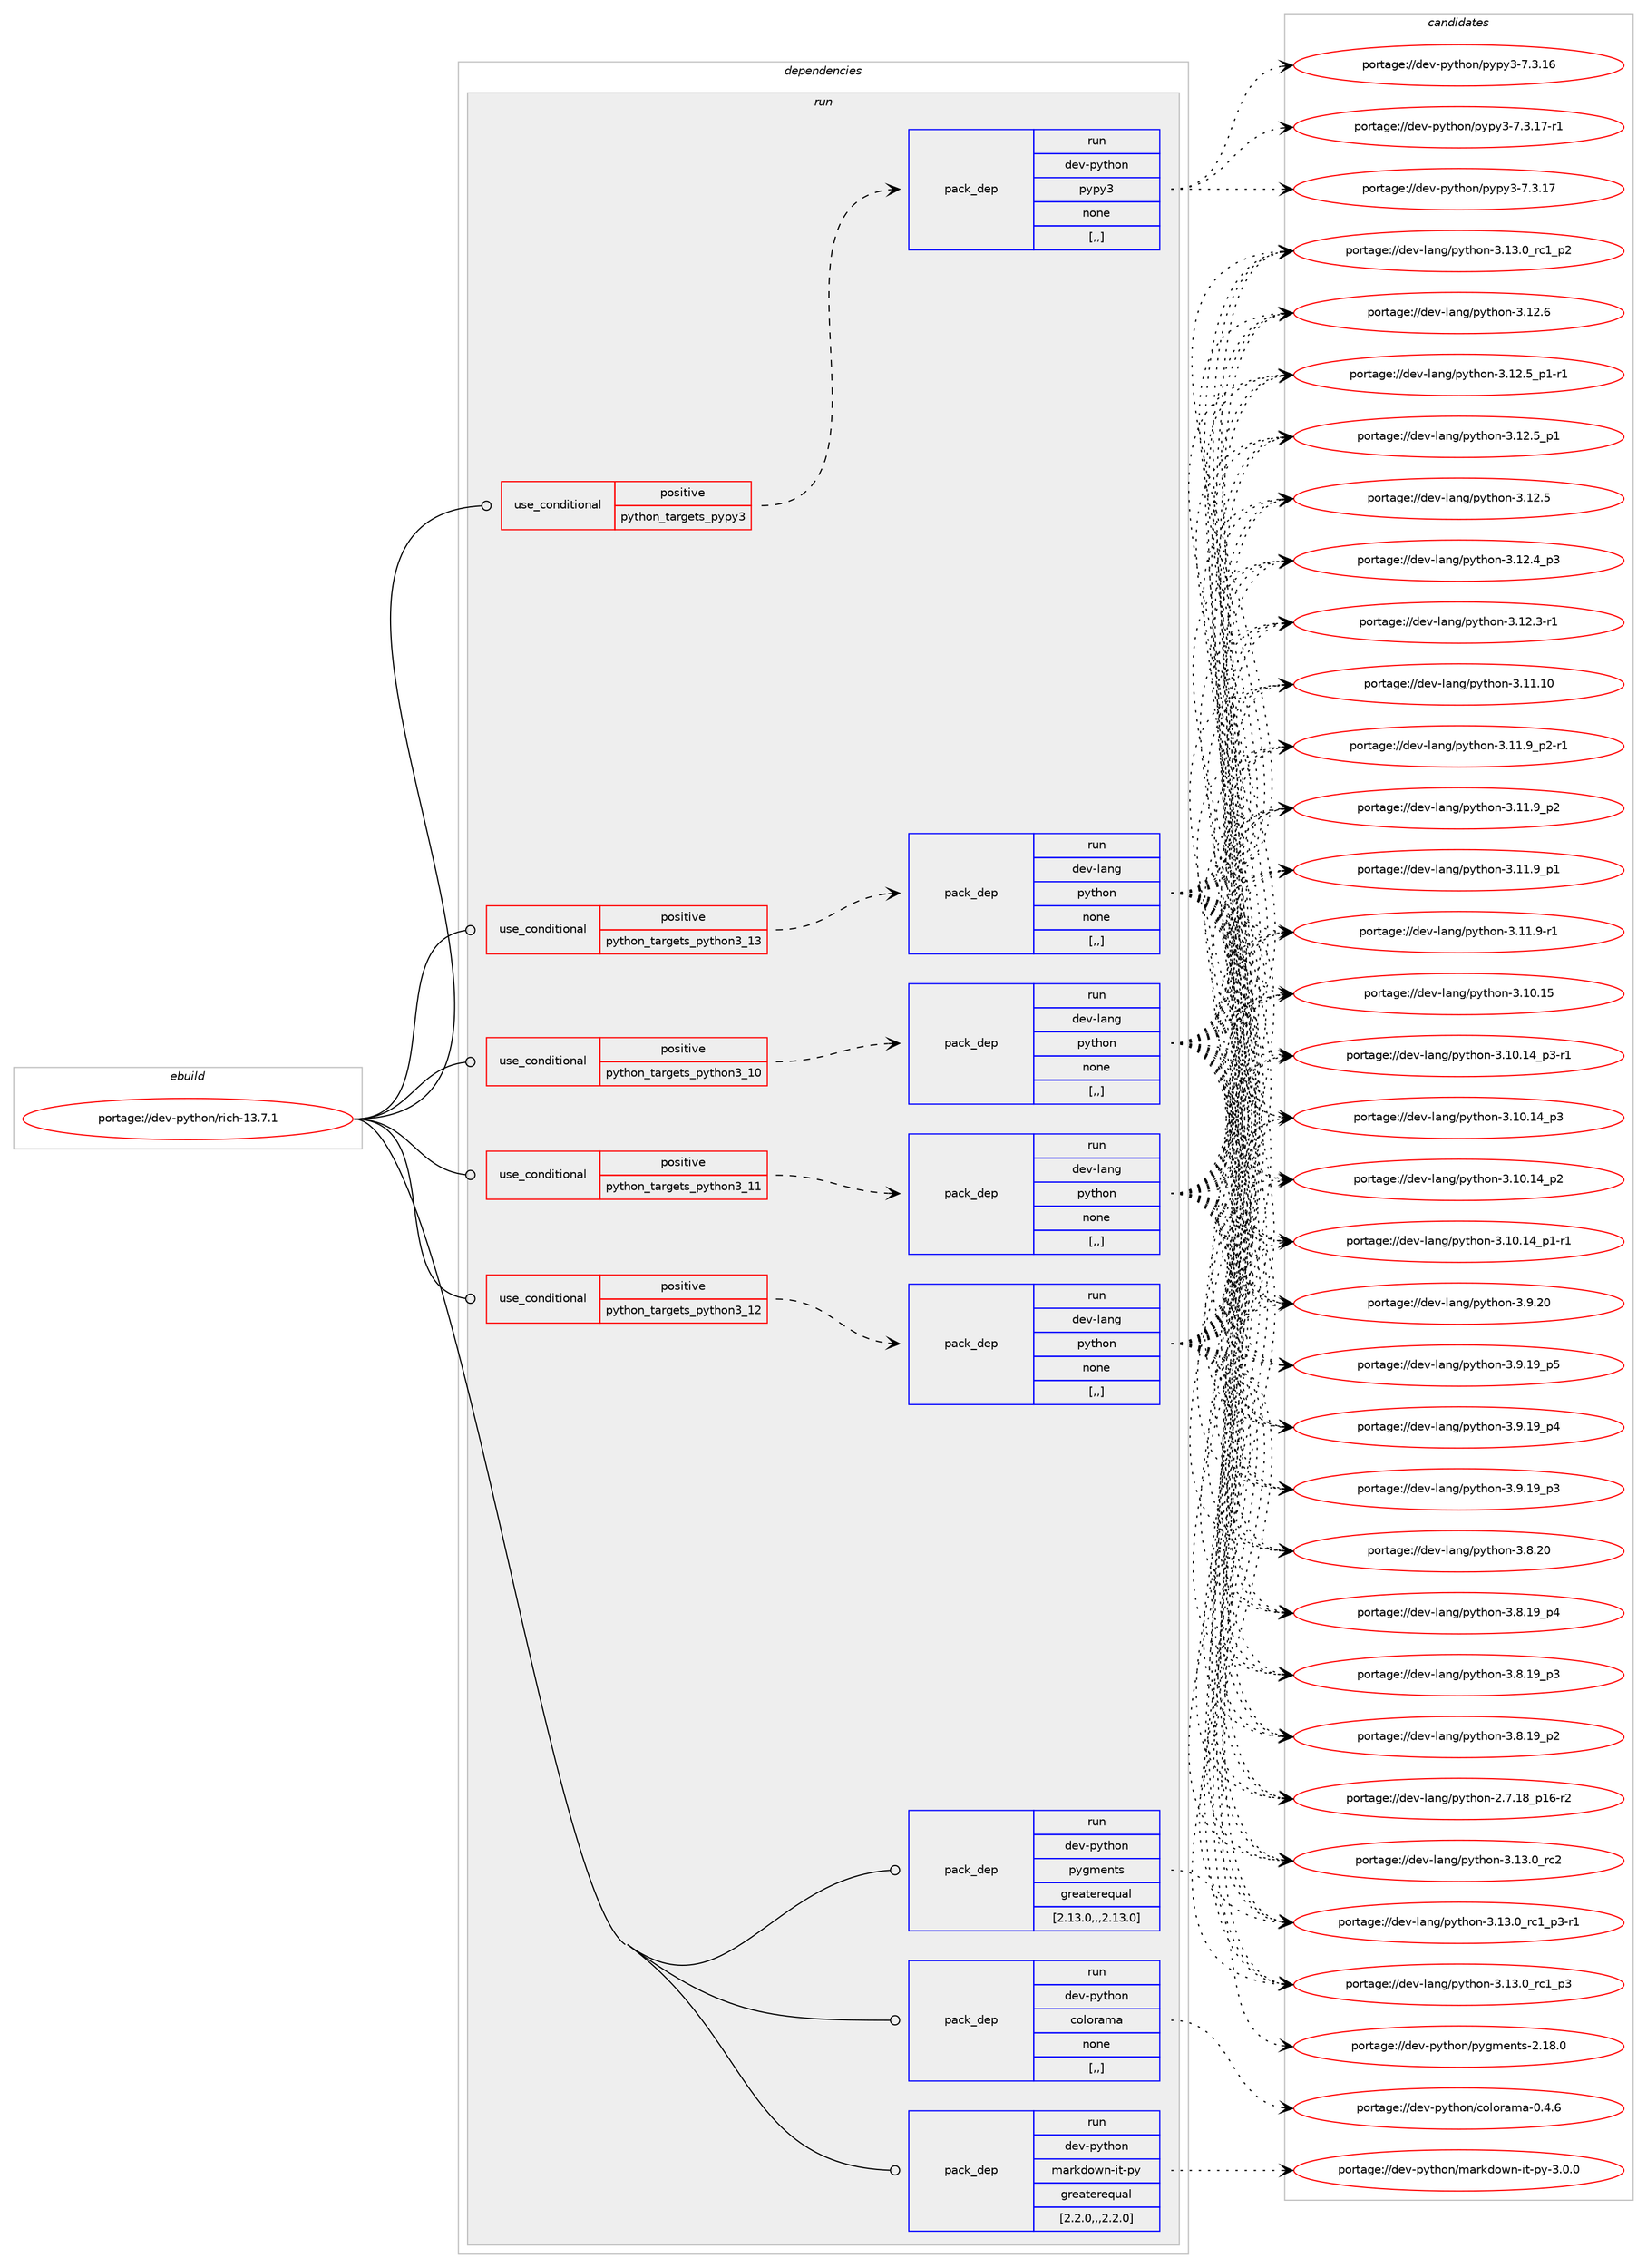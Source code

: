 digraph prolog {

# *************
# Graph options
# *************

newrank=true;
concentrate=true;
compound=true;
graph [rankdir=LR,fontname=Helvetica,fontsize=10,ranksep=1.5];#, ranksep=2.5, nodesep=0.2];
edge  [arrowhead=vee];
node  [fontname=Helvetica,fontsize=10];

# **********
# The ebuild
# **********

subgraph cluster_leftcol {
color=gray;
label=<<i>ebuild</i>>;
id [label="portage://dev-python/rich-13.7.1", color=red, width=4, href="../dev-python/rich-13.7.1.svg"];
}

# ****************
# The dependencies
# ****************

subgraph cluster_midcol {
color=gray;
label=<<i>dependencies</i>>;
subgraph cluster_compile {
fillcolor="#eeeeee";
style=filled;
label=<<i>compile</i>>;
}
subgraph cluster_compileandrun {
fillcolor="#eeeeee";
style=filled;
label=<<i>compile and run</i>>;
}
subgraph cluster_run {
fillcolor="#eeeeee";
style=filled;
label=<<i>run</i>>;
subgraph cond169767 {
dependency657500 [label=<<TABLE BORDER="0" CELLBORDER="1" CELLSPACING="0" CELLPADDING="4"><TR><TD ROWSPAN="3" CELLPADDING="10">use_conditional</TD></TR><TR><TD>positive</TD></TR><TR><TD>python_targets_pypy3</TD></TR></TABLE>>, shape=none, color=red];
subgraph pack482871 {
dependency657501 [label=<<TABLE BORDER="0" CELLBORDER="1" CELLSPACING="0" CELLPADDING="4" WIDTH="220"><TR><TD ROWSPAN="6" CELLPADDING="30">pack_dep</TD></TR><TR><TD WIDTH="110">run</TD></TR><TR><TD>dev-python</TD></TR><TR><TD>pypy3</TD></TR><TR><TD>none</TD></TR><TR><TD>[,,]</TD></TR></TABLE>>, shape=none, color=blue];
}
dependency657500:e -> dependency657501:w [weight=20,style="dashed",arrowhead="vee"];
}
id:e -> dependency657500:w [weight=20,style="solid",arrowhead="odot"];
subgraph cond169768 {
dependency657502 [label=<<TABLE BORDER="0" CELLBORDER="1" CELLSPACING="0" CELLPADDING="4"><TR><TD ROWSPAN="3" CELLPADDING="10">use_conditional</TD></TR><TR><TD>positive</TD></TR><TR><TD>python_targets_python3_10</TD></TR></TABLE>>, shape=none, color=red];
subgraph pack482872 {
dependency657503 [label=<<TABLE BORDER="0" CELLBORDER="1" CELLSPACING="0" CELLPADDING="4" WIDTH="220"><TR><TD ROWSPAN="6" CELLPADDING="30">pack_dep</TD></TR><TR><TD WIDTH="110">run</TD></TR><TR><TD>dev-lang</TD></TR><TR><TD>python</TD></TR><TR><TD>none</TD></TR><TR><TD>[,,]</TD></TR></TABLE>>, shape=none, color=blue];
}
dependency657502:e -> dependency657503:w [weight=20,style="dashed",arrowhead="vee"];
}
id:e -> dependency657502:w [weight=20,style="solid",arrowhead="odot"];
subgraph cond169769 {
dependency657504 [label=<<TABLE BORDER="0" CELLBORDER="1" CELLSPACING="0" CELLPADDING="4"><TR><TD ROWSPAN="3" CELLPADDING="10">use_conditional</TD></TR><TR><TD>positive</TD></TR><TR><TD>python_targets_python3_11</TD></TR></TABLE>>, shape=none, color=red];
subgraph pack482873 {
dependency657505 [label=<<TABLE BORDER="0" CELLBORDER="1" CELLSPACING="0" CELLPADDING="4" WIDTH="220"><TR><TD ROWSPAN="6" CELLPADDING="30">pack_dep</TD></TR><TR><TD WIDTH="110">run</TD></TR><TR><TD>dev-lang</TD></TR><TR><TD>python</TD></TR><TR><TD>none</TD></TR><TR><TD>[,,]</TD></TR></TABLE>>, shape=none, color=blue];
}
dependency657504:e -> dependency657505:w [weight=20,style="dashed",arrowhead="vee"];
}
id:e -> dependency657504:w [weight=20,style="solid",arrowhead="odot"];
subgraph cond169770 {
dependency657506 [label=<<TABLE BORDER="0" CELLBORDER="1" CELLSPACING="0" CELLPADDING="4"><TR><TD ROWSPAN="3" CELLPADDING="10">use_conditional</TD></TR><TR><TD>positive</TD></TR><TR><TD>python_targets_python3_12</TD></TR></TABLE>>, shape=none, color=red];
subgraph pack482874 {
dependency657507 [label=<<TABLE BORDER="0" CELLBORDER="1" CELLSPACING="0" CELLPADDING="4" WIDTH="220"><TR><TD ROWSPAN="6" CELLPADDING="30">pack_dep</TD></TR><TR><TD WIDTH="110">run</TD></TR><TR><TD>dev-lang</TD></TR><TR><TD>python</TD></TR><TR><TD>none</TD></TR><TR><TD>[,,]</TD></TR></TABLE>>, shape=none, color=blue];
}
dependency657506:e -> dependency657507:w [weight=20,style="dashed",arrowhead="vee"];
}
id:e -> dependency657506:w [weight=20,style="solid",arrowhead="odot"];
subgraph cond169771 {
dependency657508 [label=<<TABLE BORDER="0" CELLBORDER="1" CELLSPACING="0" CELLPADDING="4"><TR><TD ROWSPAN="3" CELLPADDING="10">use_conditional</TD></TR><TR><TD>positive</TD></TR><TR><TD>python_targets_python3_13</TD></TR></TABLE>>, shape=none, color=red];
subgraph pack482875 {
dependency657509 [label=<<TABLE BORDER="0" CELLBORDER="1" CELLSPACING="0" CELLPADDING="4" WIDTH="220"><TR><TD ROWSPAN="6" CELLPADDING="30">pack_dep</TD></TR><TR><TD WIDTH="110">run</TD></TR><TR><TD>dev-lang</TD></TR><TR><TD>python</TD></TR><TR><TD>none</TD></TR><TR><TD>[,,]</TD></TR></TABLE>>, shape=none, color=blue];
}
dependency657508:e -> dependency657509:w [weight=20,style="dashed",arrowhead="vee"];
}
id:e -> dependency657508:w [weight=20,style="solid",arrowhead="odot"];
subgraph pack482876 {
dependency657510 [label=<<TABLE BORDER="0" CELLBORDER="1" CELLSPACING="0" CELLPADDING="4" WIDTH="220"><TR><TD ROWSPAN="6" CELLPADDING="30">pack_dep</TD></TR><TR><TD WIDTH="110">run</TD></TR><TR><TD>dev-python</TD></TR><TR><TD>colorama</TD></TR><TR><TD>none</TD></TR><TR><TD>[,,]</TD></TR></TABLE>>, shape=none, color=blue];
}
id:e -> dependency657510:w [weight=20,style="solid",arrowhead="odot"];
subgraph pack482877 {
dependency657511 [label=<<TABLE BORDER="0" CELLBORDER="1" CELLSPACING="0" CELLPADDING="4" WIDTH="220"><TR><TD ROWSPAN="6" CELLPADDING="30">pack_dep</TD></TR><TR><TD WIDTH="110">run</TD></TR><TR><TD>dev-python</TD></TR><TR><TD>markdown-it-py</TD></TR><TR><TD>greaterequal</TD></TR><TR><TD>[2.2.0,,,2.2.0]</TD></TR></TABLE>>, shape=none, color=blue];
}
id:e -> dependency657511:w [weight=20,style="solid",arrowhead="odot"];
subgraph pack482878 {
dependency657512 [label=<<TABLE BORDER="0" CELLBORDER="1" CELLSPACING="0" CELLPADDING="4" WIDTH="220"><TR><TD ROWSPAN="6" CELLPADDING="30">pack_dep</TD></TR><TR><TD WIDTH="110">run</TD></TR><TR><TD>dev-python</TD></TR><TR><TD>pygments</TD></TR><TR><TD>greaterequal</TD></TR><TR><TD>[2.13.0,,,2.13.0]</TD></TR></TABLE>>, shape=none, color=blue];
}
id:e -> dependency657512:w [weight=20,style="solid",arrowhead="odot"];
}
}

# **************
# The candidates
# **************

subgraph cluster_choices {
rank=same;
color=gray;
label=<<i>candidates</i>>;

subgraph choice482871 {
color=black;
nodesep=1;
choice100101118451121211161041111104711212111212151455546514649554511449 [label="portage://dev-python/pypy3-7.3.17-r1", color=red, width=4,href="../dev-python/pypy3-7.3.17-r1.svg"];
choice10010111845112121116104111110471121211121215145554651464955 [label="portage://dev-python/pypy3-7.3.17", color=red, width=4,href="../dev-python/pypy3-7.3.17.svg"];
choice10010111845112121116104111110471121211121215145554651464954 [label="portage://dev-python/pypy3-7.3.16", color=red, width=4,href="../dev-python/pypy3-7.3.16.svg"];
dependency657501:e -> choice100101118451121211161041111104711212111212151455546514649554511449:w [style=dotted,weight="100"];
dependency657501:e -> choice10010111845112121116104111110471121211121215145554651464955:w [style=dotted,weight="100"];
dependency657501:e -> choice10010111845112121116104111110471121211121215145554651464954:w [style=dotted,weight="100"];
}
subgraph choice482872 {
color=black;
nodesep=1;
choice10010111845108971101034711212111610411111045514649514648951149950 [label="portage://dev-lang/python-3.13.0_rc2", color=red, width=4,href="../dev-lang/python-3.13.0_rc2.svg"];
choice1001011184510897110103471121211161041111104551464951464895114994995112514511449 [label="portage://dev-lang/python-3.13.0_rc1_p3-r1", color=red, width=4,href="../dev-lang/python-3.13.0_rc1_p3-r1.svg"];
choice100101118451089711010347112121116104111110455146495146489511499499511251 [label="portage://dev-lang/python-3.13.0_rc1_p3", color=red, width=4,href="../dev-lang/python-3.13.0_rc1_p3.svg"];
choice100101118451089711010347112121116104111110455146495146489511499499511250 [label="portage://dev-lang/python-3.13.0_rc1_p2", color=red, width=4,href="../dev-lang/python-3.13.0_rc1_p2.svg"];
choice10010111845108971101034711212111610411111045514649504654 [label="portage://dev-lang/python-3.12.6", color=red, width=4,href="../dev-lang/python-3.12.6.svg"];
choice1001011184510897110103471121211161041111104551464950465395112494511449 [label="portage://dev-lang/python-3.12.5_p1-r1", color=red, width=4,href="../dev-lang/python-3.12.5_p1-r1.svg"];
choice100101118451089711010347112121116104111110455146495046539511249 [label="portage://dev-lang/python-3.12.5_p1", color=red, width=4,href="../dev-lang/python-3.12.5_p1.svg"];
choice10010111845108971101034711212111610411111045514649504653 [label="portage://dev-lang/python-3.12.5", color=red, width=4,href="../dev-lang/python-3.12.5.svg"];
choice100101118451089711010347112121116104111110455146495046529511251 [label="portage://dev-lang/python-3.12.4_p3", color=red, width=4,href="../dev-lang/python-3.12.4_p3.svg"];
choice100101118451089711010347112121116104111110455146495046514511449 [label="portage://dev-lang/python-3.12.3-r1", color=red, width=4,href="../dev-lang/python-3.12.3-r1.svg"];
choice1001011184510897110103471121211161041111104551464949464948 [label="portage://dev-lang/python-3.11.10", color=red, width=4,href="../dev-lang/python-3.11.10.svg"];
choice1001011184510897110103471121211161041111104551464949465795112504511449 [label="portage://dev-lang/python-3.11.9_p2-r1", color=red, width=4,href="../dev-lang/python-3.11.9_p2-r1.svg"];
choice100101118451089711010347112121116104111110455146494946579511250 [label="portage://dev-lang/python-3.11.9_p2", color=red, width=4,href="../dev-lang/python-3.11.9_p2.svg"];
choice100101118451089711010347112121116104111110455146494946579511249 [label="portage://dev-lang/python-3.11.9_p1", color=red, width=4,href="../dev-lang/python-3.11.9_p1.svg"];
choice100101118451089711010347112121116104111110455146494946574511449 [label="portage://dev-lang/python-3.11.9-r1", color=red, width=4,href="../dev-lang/python-3.11.9-r1.svg"];
choice1001011184510897110103471121211161041111104551464948464953 [label="portage://dev-lang/python-3.10.15", color=red, width=4,href="../dev-lang/python-3.10.15.svg"];
choice100101118451089711010347112121116104111110455146494846495295112514511449 [label="portage://dev-lang/python-3.10.14_p3-r1", color=red, width=4,href="../dev-lang/python-3.10.14_p3-r1.svg"];
choice10010111845108971101034711212111610411111045514649484649529511251 [label="portage://dev-lang/python-3.10.14_p3", color=red, width=4,href="../dev-lang/python-3.10.14_p3.svg"];
choice10010111845108971101034711212111610411111045514649484649529511250 [label="portage://dev-lang/python-3.10.14_p2", color=red, width=4,href="../dev-lang/python-3.10.14_p2.svg"];
choice100101118451089711010347112121116104111110455146494846495295112494511449 [label="portage://dev-lang/python-3.10.14_p1-r1", color=red, width=4,href="../dev-lang/python-3.10.14_p1-r1.svg"];
choice10010111845108971101034711212111610411111045514657465048 [label="portage://dev-lang/python-3.9.20", color=red, width=4,href="../dev-lang/python-3.9.20.svg"];
choice100101118451089711010347112121116104111110455146574649579511253 [label="portage://dev-lang/python-3.9.19_p5", color=red, width=4,href="../dev-lang/python-3.9.19_p5.svg"];
choice100101118451089711010347112121116104111110455146574649579511252 [label="portage://dev-lang/python-3.9.19_p4", color=red, width=4,href="../dev-lang/python-3.9.19_p4.svg"];
choice100101118451089711010347112121116104111110455146574649579511251 [label="portage://dev-lang/python-3.9.19_p3", color=red, width=4,href="../dev-lang/python-3.9.19_p3.svg"];
choice10010111845108971101034711212111610411111045514656465048 [label="portage://dev-lang/python-3.8.20", color=red, width=4,href="../dev-lang/python-3.8.20.svg"];
choice100101118451089711010347112121116104111110455146564649579511252 [label="portage://dev-lang/python-3.8.19_p4", color=red, width=4,href="../dev-lang/python-3.8.19_p4.svg"];
choice100101118451089711010347112121116104111110455146564649579511251 [label="portage://dev-lang/python-3.8.19_p3", color=red, width=4,href="../dev-lang/python-3.8.19_p3.svg"];
choice100101118451089711010347112121116104111110455146564649579511250 [label="portage://dev-lang/python-3.8.19_p2", color=red, width=4,href="../dev-lang/python-3.8.19_p2.svg"];
choice100101118451089711010347112121116104111110455046554649569511249544511450 [label="portage://dev-lang/python-2.7.18_p16-r2", color=red, width=4,href="../dev-lang/python-2.7.18_p16-r2.svg"];
dependency657503:e -> choice10010111845108971101034711212111610411111045514649514648951149950:w [style=dotted,weight="100"];
dependency657503:e -> choice1001011184510897110103471121211161041111104551464951464895114994995112514511449:w [style=dotted,weight="100"];
dependency657503:e -> choice100101118451089711010347112121116104111110455146495146489511499499511251:w [style=dotted,weight="100"];
dependency657503:e -> choice100101118451089711010347112121116104111110455146495146489511499499511250:w [style=dotted,weight="100"];
dependency657503:e -> choice10010111845108971101034711212111610411111045514649504654:w [style=dotted,weight="100"];
dependency657503:e -> choice1001011184510897110103471121211161041111104551464950465395112494511449:w [style=dotted,weight="100"];
dependency657503:e -> choice100101118451089711010347112121116104111110455146495046539511249:w [style=dotted,weight="100"];
dependency657503:e -> choice10010111845108971101034711212111610411111045514649504653:w [style=dotted,weight="100"];
dependency657503:e -> choice100101118451089711010347112121116104111110455146495046529511251:w [style=dotted,weight="100"];
dependency657503:e -> choice100101118451089711010347112121116104111110455146495046514511449:w [style=dotted,weight="100"];
dependency657503:e -> choice1001011184510897110103471121211161041111104551464949464948:w [style=dotted,weight="100"];
dependency657503:e -> choice1001011184510897110103471121211161041111104551464949465795112504511449:w [style=dotted,weight="100"];
dependency657503:e -> choice100101118451089711010347112121116104111110455146494946579511250:w [style=dotted,weight="100"];
dependency657503:e -> choice100101118451089711010347112121116104111110455146494946579511249:w [style=dotted,weight="100"];
dependency657503:e -> choice100101118451089711010347112121116104111110455146494946574511449:w [style=dotted,weight="100"];
dependency657503:e -> choice1001011184510897110103471121211161041111104551464948464953:w [style=dotted,weight="100"];
dependency657503:e -> choice100101118451089711010347112121116104111110455146494846495295112514511449:w [style=dotted,weight="100"];
dependency657503:e -> choice10010111845108971101034711212111610411111045514649484649529511251:w [style=dotted,weight="100"];
dependency657503:e -> choice10010111845108971101034711212111610411111045514649484649529511250:w [style=dotted,weight="100"];
dependency657503:e -> choice100101118451089711010347112121116104111110455146494846495295112494511449:w [style=dotted,weight="100"];
dependency657503:e -> choice10010111845108971101034711212111610411111045514657465048:w [style=dotted,weight="100"];
dependency657503:e -> choice100101118451089711010347112121116104111110455146574649579511253:w [style=dotted,weight="100"];
dependency657503:e -> choice100101118451089711010347112121116104111110455146574649579511252:w [style=dotted,weight="100"];
dependency657503:e -> choice100101118451089711010347112121116104111110455146574649579511251:w [style=dotted,weight="100"];
dependency657503:e -> choice10010111845108971101034711212111610411111045514656465048:w [style=dotted,weight="100"];
dependency657503:e -> choice100101118451089711010347112121116104111110455146564649579511252:w [style=dotted,weight="100"];
dependency657503:e -> choice100101118451089711010347112121116104111110455146564649579511251:w [style=dotted,weight="100"];
dependency657503:e -> choice100101118451089711010347112121116104111110455146564649579511250:w [style=dotted,weight="100"];
dependency657503:e -> choice100101118451089711010347112121116104111110455046554649569511249544511450:w [style=dotted,weight="100"];
}
subgraph choice482873 {
color=black;
nodesep=1;
choice10010111845108971101034711212111610411111045514649514648951149950 [label="portage://dev-lang/python-3.13.0_rc2", color=red, width=4,href="../dev-lang/python-3.13.0_rc2.svg"];
choice1001011184510897110103471121211161041111104551464951464895114994995112514511449 [label="portage://dev-lang/python-3.13.0_rc1_p3-r1", color=red, width=4,href="../dev-lang/python-3.13.0_rc1_p3-r1.svg"];
choice100101118451089711010347112121116104111110455146495146489511499499511251 [label="portage://dev-lang/python-3.13.0_rc1_p3", color=red, width=4,href="../dev-lang/python-3.13.0_rc1_p3.svg"];
choice100101118451089711010347112121116104111110455146495146489511499499511250 [label="portage://dev-lang/python-3.13.0_rc1_p2", color=red, width=4,href="../dev-lang/python-3.13.0_rc1_p2.svg"];
choice10010111845108971101034711212111610411111045514649504654 [label="portage://dev-lang/python-3.12.6", color=red, width=4,href="../dev-lang/python-3.12.6.svg"];
choice1001011184510897110103471121211161041111104551464950465395112494511449 [label="portage://dev-lang/python-3.12.5_p1-r1", color=red, width=4,href="../dev-lang/python-3.12.5_p1-r1.svg"];
choice100101118451089711010347112121116104111110455146495046539511249 [label="portage://dev-lang/python-3.12.5_p1", color=red, width=4,href="../dev-lang/python-3.12.5_p1.svg"];
choice10010111845108971101034711212111610411111045514649504653 [label="portage://dev-lang/python-3.12.5", color=red, width=4,href="../dev-lang/python-3.12.5.svg"];
choice100101118451089711010347112121116104111110455146495046529511251 [label="portage://dev-lang/python-3.12.4_p3", color=red, width=4,href="../dev-lang/python-3.12.4_p3.svg"];
choice100101118451089711010347112121116104111110455146495046514511449 [label="portage://dev-lang/python-3.12.3-r1", color=red, width=4,href="../dev-lang/python-3.12.3-r1.svg"];
choice1001011184510897110103471121211161041111104551464949464948 [label="portage://dev-lang/python-3.11.10", color=red, width=4,href="../dev-lang/python-3.11.10.svg"];
choice1001011184510897110103471121211161041111104551464949465795112504511449 [label="portage://dev-lang/python-3.11.9_p2-r1", color=red, width=4,href="../dev-lang/python-3.11.9_p2-r1.svg"];
choice100101118451089711010347112121116104111110455146494946579511250 [label="portage://dev-lang/python-3.11.9_p2", color=red, width=4,href="../dev-lang/python-3.11.9_p2.svg"];
choice100101118451089711010347112121116104111110455146494946579511249 [label="portage://dev-lang/python-3.11.9_p1", color=red, width=4,href="../dev-lang/python-3.11.9_p1.svg"];
choice100101118451089711010347112121116104111110455146494946574511449 [label="portage://dev-lang/python-3.11.9-r1", color=red, width=4,href="../dev-lang/python-3.11.9-r1.svg"];
choice1001011184510897110103471121211161041111104551464948464953 [label="portage://dev-lang/python-3.10.15", color=red, width=4,href="../dev-lang/python-3.10.15.svg"];
choice100101118451089711010347112121116104111110455146494846495295112514511449 [label="portage://dev-lang/python-3.10.14_p3-r1", color=red, width=4,href="../dev-lang/python-3.10.14_p3-r1.svg"];
choice10010111845108971101034711212111610411111045514649484649529511251 [label="portage://dev-lang/python-3.10.14_p3", color=red, width=4,href="../dev-lang/python-3.10.14_p3.svg"];
choice10010111845108971101034711212111610411111045514649484649529511250 [label="portage://dev-lang/python-3.10.14_p2", color=red, width=4,href="../dev-lang/python-3.10.14_p2.svg"];
choice100101118451089711010347112121116104111110455146494846495295112494511449 [label="portage://dev-lang/python-3.10.14_p1-r1", color=red, width=4,href="../dev-lang/python-3.10.14_p1-r1.svg"];
choice10010111845108971101034711212111610411111045514657465048 [label="portage://dev-lang/python-3.9.20", color=red, width=4,href="../dev-lang/python-3.9.20.svg"];
choice100101118451089711010347112121116104111110455146574649579511253 [label="portage://dev-lang/python-3.9.19_p5", color=red, width=4,href="../dev-lang/python-3.9.19_p5.svg"];
choice100101118451089711010347112121116104111110455146574649579511252 [label="portage://dev-lang/python-3.9.19_p4", color=red, width=4,href="../dev-lang/python-3.9.19_p4.svg"];
choice100101118451089711010347112121116104111110455146574649579511251 [label="portage://dev-lang/python-3.9.19_p3", color=red, width=4,href="../dev-lang/python-3.9.19_p3.svg"];
choice10010111845108971101034711212111610411111045514656465048 [label="portage://dev-lang/python-3.8.20", color=red, width=4,href="../dev-lang/python-3.8.20.svg"];
choice100101118451089711010347112121116104111110455146564649579511252 [label="portage://dev-lang/python-3.8.19_p4", color=red, width=4,href="../dev-lang/python-3.8.19_p4.svg"];
choice100101118451089711010347112121116104111110455146564649579511251 [label="portage://dev-lang/python-3.8.19_p3", color=red, width=4,href="../dev-lang/python-3.8.19_p3.svg"];
choice100101118451089711010347112121116104111110455146564649579511250 [label="portage://dev-lang/python-3.8.19_p2", color=red, width=4,href="../dev-lang/python-3.8.19_p2.svg"];
choice100101118451089711010347112121116104111110455046554649569511249544511450 [label="portage://dev-lang/python-2.7.18_p16-r2", color=red, width=4,href="../dev-lang/python-2.7.18_p16-r2.svg"];
dependency657505:e -> choice10010111845108971101034711212111610411111045514649514648951149950:w [style=dotted,weight="100"];
dependency657505:e -> choice1001011184510897110103471121211161041111104551464951464895114994995112514511449:w [style=dotted,weight="100"];
dependency657505:e -> choice100101118451089711010347112121116104111110455146495146489511499499511251:w [style=dotted,weight="100"];
dependency657505:e -> choice100101118451089711010347112121116104111110455146495146489511499499511250:w [style=dotted,weight="100"];
dependency657505:e -> choice10010111845108971101034711212111610411111045514649504654:w [style=dotted,weight="100"];
dependency657505:e -> choice1001011184510897110103471121211161041111104551464950465395112494511449:w [style=dotted,weight="100"];
dependency657505:e -> choice100101118451089711010347112121116104111110455146495046539511249:w [style=dotted,weight="100"];
dependency657505:e -> choice10010111845108971101034711212111610411111045514649504653:w [style=dotted,weight="100"];
dependency657505:e -> choice100101118451089711010347112121116104111110455146495046529511251:w [style=dotted,weight="100"];
dependency657505:e -> choice100101118451089711010347112121116104111110455146495046514511449:w [style=dotted,weight="100"];
dependency657505:e -> choice1001011184510897110103471121211161041111104551464949464948:w [style=dotted,weight="100"];
dependency657505:e -> choice1001011184510897110103471121211161041111104551464949465795112504511449:w [style=dotted,weight="100"];
dependency657505:e -> choice100101118451089711010347112121116104111110455146494946579511250:w [style=dotted,weight="100"];
dependency657505:e -> choice100101118451089711010347112121116104111110455146494946579511249:w [style=dotted,weight="100"];
dependency657505:e -> choice100101118451089711010347112121116104111110455146494946574511449:w [style=dotted,weight="100"];
dependency657505:e -> choice1001011184510897110103471121211161041111104551464948464953:w [style=dotted,weight="100"];
dependency657505:e -> choice100101118451089711010347112121116104111110455146494846495295112514511449:w [style=dotted,weight="100"];
dependency657505:e -> choice10010111845108971101034711212111610411111045514649484649529511251:w [style=dotted,weight="100"];
dependency657505:e -> choice10010111845108971101034711212111610411111045514649484649529511250:w [style=dotted,weight="100"];
dependency657505:e -> choice100101118451089711010347112121116104111110455146494846495295112494511449:w [style=dotted,weight="100"];
dependency657505:e -> choice10010111845108971101034711212111610411111045514657465048:w [style=dotted,weight="100"];
dependency657505:e -> choice100101118451089711010347112121116104111110455146574649579511253:w [style=dotted,weight="100"];
dependency657505:e -> choice100101118451089711010347112121116104111110455146574649579511252:w [style=dotted,weight="100"];
dependency657505:e -> choice100101118451089711010347112121116104111110455146574649579511251:w [style=dotted,weight="100"];
dependency657505:e -> choice10010111845108971101034711212111610411111045514656465048:w [style=dotted,weight="100"];
dependency657505:e -> choice100101118451089711010347112121116104111110455146564649579511252:w [style=dotted,weight="100"];
dependency657505:e -> choice100101118451089711010347112121116104111110455146564649579511251:w [style=dotted,weight="100"];
dependency657505:e -> choice100101118451089711010347112121116104111110455146564649579511250:w [style=dotted,weight="100"];
dependency657505:e -> choice100101118451089711010347112121116104111110455046554649569511249544511450:w [style=dotted,weight="100"];
}
subgraph choice482874 {
color=black;
nodesep=1;
choice10010111845108971101034711212111610411111045514649514648951149950 [label="portage://dev-lang/python-3.13.0_rc2", color=red, width=4,href="../dev-lang/python-3.13.0_rc2.svg"];
choice1001011184510897110103471121211161041111104551464951464895114994995112514511449 [label="portage://dev-lang/python-3.13.0_rc1_p3-r1", color=red, width=4,href="../dev-lang/python-3.13.0_rc1_p3-r1.svg"];
choice100101118451089711010347112121116104111110455146495146489511499499511251 [label="portage://dev-lang/python-3.13.0_rc1_p3", color=red, width=4,href="../dev-lang/python-3.13.0_rc1_p3.svg"];
choice100101118451089711010347112121116104111110455146495146489511499499511250 [label="portage://dev-lang/python-3.13.0_rc1_p2", color=red, width=4,href="../dev-lang/python-3.13.0_rc1_p2.svg"];
choice10010111845108971101034711212111610411111045514649504654 [label="portage://dev-lang/python-3.12.6", color=red, width=4,href="../dev-lang/python-3.12.6.svg"];
choice1001011184510897110103471121211161041111104551464950465395112494511449 [label="portage://dev-lang/python-3.12.5_p1-r1", color=red, width=4,href="../dev-lang/python-3.12.5_p1-r1.svg"];
choice100101118451089711010347112121116104111110455146495046539511249 [label="portage://dev-lang/python-3.12.5_p1", color=red, width=4,href="../dev-lang/python-3.12.5_p1.svg"];
choice10010111845108971101034711212111610411111045514649504653 [label="portage://dev-lang/python-3.12.5", color=red, width=4,href="../dev-lang/python-3.12.5.svg"];
choice100101118451089711010347112121116104111110455146495046529511251 [label="portage://dev-lang/python-3.12.4_p3", color=red, width=4,href="../dev-lang/python-3.12.4_p3.svg"];
choice100101118451089711010347112121116104111110455146495046514511449 [label="portage://dev-lang/python-3.12.3-r1", color=red, width=4,href="../dev-lang/python-3.12.3-r1.svg"];
choice1001011184510897110103471121211161041111104551464949464948 [label="portage://dev-lang/python-3.11.10", color=red, width=4,href="../dev-lang/python-3.11.10.svg"];
choice1001011184510897110103471121211161041111104551464949465795112504511449 [label="portage://dev-lang/python-3.11.9_p2-r1", color=red, width=4,href="../dev-lang/python-3.11.9_p2-r1.svg"];
choice100101118451089711010347112121116104111110455146494946579511250 [label="portage://dev-lang/python-3.11.9_p2", color=red, width=4,href="../dev-lang/python-3.11.9_p2.svg"];
choice100101118451089711010347112121116104111110455146494946579511249 [label="portage://dev-lang/python-3.11.9_p1", color=red, width=4,href="../dev-lang/python-3.11.9_p1.svg"];
choice100101118451089711010347112121116104111110455146494946574511449 [label="portage://dev-lang/python-3.11.9-r1", color=red, width=4,href="../dev-lang/python-3.11.9-r1.svg"];
choice1001011184510897110103471121211161041111104551464948464953 [label="portage://dev-lang/python-3.10.15", color=red, width=4,href="../dev-lang/python-3.10.15.svg"];
choice100101118451089711010347112121116104111110455146494846495295112514511449 [label="portage://dev-lang/python-3.10.14_p3-r1", color=red, width=4,href="../dev-lang/python-3.10.14_p3-r1.svg"];
choice10010111845108971101034711212111610411111045514649484649529511251 [label="portage://dev-lang/python-3.10.14_p3", color=red, width=4,href="../dev-lang/python-3.10.14_p3.svg"];
choice10010111845108971101034711212111610411111045514649484649529511250 [label="portage://dev-lang/python-3.10.14_p2", color=red, width=4,href="../dev-lang/python-3.10.14_p2.svg"];
choice100101118451089711010347112121116104111110455146494846495295112494511449 [label="portage://dev-lang/python-3.10.14_p1-r1", color=red, width=4,href="../dev-lang/python-3.10.14_p1-r1.svg"];
choice10010111845108971101034711212111610411111045514657465048 [label="portage://dev-lang/python-3.9.20", color=red, width=4,href="../dev-lang/python-3.9.20.svg"];
choice100101118451089711010347112121116104111110455146574649579511253 [label="portage://dev-lang/python-3.9.19_p5", color=red, width=4,href="../dev-lang/python-3.9.19_p5.svg"];
choice100101118451089711010347112121116104111110455146574649579511252 [label="portage://dev-lang/python-3.9.19_p4", color=red, width=4,href="../dev-lang/python-3.9.19_p4.svg"];
choice100101118451089711010347112121116104111110455146574649579511251 [label="portage://dev-lang/python-3.9.19_p3", color=red, width=4,href="../dev-lang/python-3.9.19_p3.svg"];
choice10010111845108971101034711212111610411111045514656465048 [label="portage://dev-lang/python-3.8.20", color=red, width=4,href="../dev-lang/python-3.8.20.svg"];
choice100101118451089711010347112121116104111110455146564649579511252 [label="portage://dev-lang/python-3.8.19_p4", color=red, width=4,href="../dev-lang/python-3.8.19_p4.svg"];
choice100101118451089711010347112121116104111110455146564649579511251 [label="portage://dev-lang/python-3.8.19_p3", color=red, width=4,href="../dev-lang/python-3.8.19_p3.svg"];
choice100101118451089711010347112121116104111110455146564649579511250 [label="portage://dev-lang/python-3.8.19_p2", color=red, width=4,href="../dev-lang/python-3.8.19_p2.svg"];
choice100101118451089711010347112121116104111110455046554649569511249544511450 [label="portage://dev-lang/python-2.7.18_p16-r2", color=red, width=4,href="../dev-lang/python-2.7.18_p16-r2.svg"];
dependency657507:e -> choice10010111845108971101034711212111610411111045514649514648951149950:w [style=dotted,weight="100"];
dependency657507:e -> choice1001011184510897110103471121211161041111104551464951464895114994995112514511449:w [style=dotted,weight="100"];
dependency657507:e -> choice100101118451089711010347112121116104111110455146495146489511499499511251:w [style=dotted,weight="100"];
dependency657507:e -> choice100101118451089711010347112121116104111110455146495146489511499499511250:w [style=dotted,weight="100"];
dependency657507:e -> choice10010111845108971101034711212111610411111045514649504654:w [style=dotted,weight="100"];
dependency657507:e -> choice1001011184510897110103471121211161041111104551464950465395112494511449:w [style=dotted,weight="100"];
dependency657507:e -> choice100101118451089711010347112121116104111110455146495046539511249:w [style=dotted,weight="100"];
dependency657507:e -> choice10010111845108971101034711212111610411111045514649504653:w [style=dotted,weight="100"];
dependency657507:e -> choice100101118451089711010347112121116104111110455146495046529511251:w [style=dotted,weight="100"];
dependency657507:e -> choice100101118451089711010347112121116104111110455146495046514511449:w [style=dotted,weight="100"];
dependency657507:e -> choice1001011184510897110103471121211161041111104551464949464948:w [style=dotted,weight="100"];
dependency657507:e -> choice1001011184510897110103471121211161041111104551464949465795112504511449:w [style=dotted,weight="100"];
dependency657507:e -> choice100101118451089711010347112121116104111110455146494946579511250:w [style=dotted,weight="100"];
dependency657507:e -> choice100101118451089711010347112121116104111110455146494946579511249:w [style=dotted,weight="100"];
dependency657507:e -> choice100101118451089711010347112121116104111110455146494946574511449:w [style=dotted,weight="100"];
dependency657507:e -> choice1001011184510897110103471121211161041111104551464948464953:w [style=dotted,weight="100"];
dependency657507:e -> choice100101118451089711010347112121116104111110455146494846495295112514511449:w [style=dotted,weight="100"];
dependency657507:e -> choice10010111845108971101034711212111610411111045514649484649529511251:w [style=dotted,weight="100"];
dependency657507:e -> choice10010111845108971101034711212111610411111045514649484649529511250:w [style=dotted,weight="100"];
dependency657507:e -> choice100101118451089711010347112121116104111110455146494846495295112494511449:w [style=dotted,weight="100"];
dependency657507:e -> choice10010111845108971101034711212111610411111045514657465048:w [style=dotted,weight="100"];
dependency657507:e -> choice100101118451089711010347112121116104111110455146574649579511253:w [style=dotted,weight="100"];
dependency657507:e -> choice100101118451089711010347112121116104111110455146574649579511252:w [style=dotted,weight="100"];
dependency657507:e -> choice100101118451089711010347112121116104111110455146574649579511251:w [style=dotted,weight="100"];
dependency657507:e -> choice10010111845108971101034711212111610411111045514656465048:w [style=dotted,weight="100"];
dependency657507:e -> choice100101118451089711010347112121116104111110455146564649579511252:w [style=dotted,weight="100"];
dependency657507:e -> choice100101118451089711010347112121116104111110455146564649579511251:w [style=dotted,weight="100"];
dependency657507:e -> choice100101118451089711010347112121116104111110455146564649579511250:w [style=dotted,weight="100"];
dependency657507:e -> choice100101118451089711010347112121116104111110455046554649569511249544511450:w [style=dotted,weight="100"];
}
subgraph choice482875 {
color=black;
nodesep=1;
choice10010111845108971101034711212111610411111045514649514648951149950 [label="portage://dev-lang/python-3.13.0_rc2", color=red, width=4,href="../dev-lang/python-3.13.0_rc2.svg"];
choice1001011184510897110103471121211161041111104551464951464895114994995112514511449 [label="portage://dev-lang/python-3.13.0_rc1_p3-r1", color=red, width=4,href="../dev-lang/python-3.13.0_rc1_p3-r1.svg"];
choice100101118451089711010347112121116104111110455146495146489511499499511251 [label="portage://dev-lang/python-3.13.0_rc1_p3", color=red, width=4,href="../dev-lang/python-3.13.0_rc1_p3.svg"];
choice100101118451089711010347112121116104111110455146495146489511499499511250 [label="portage://dev-lang/python-3.13.0_rc1_p2", color=red, width=4,href="../dev-lang/python-3.13.0_rc1_p2.svg"];
choice10010111845108971101034711212111610411111045514649504654 [label="portage://dev-lang/python-3.12.6", color=red, width=4,href="../dev-lang/python-3.12.6.svg"];
choice1001011184510897110103471121211161041111104551464950465395112494511449 [label="portage://dev-lang/python-3.12.5_p1-r1", color=red, width=4,href="../dev-lang/python-3.12.5_p1-r1.svg"];
choice100101118451089711010347112121116104111110455146495046539511249 [label="portage://dev-lang/python-3.12.5_p1", color=red, width=4,href="../dev-lang/python-3.12.5_p1.svg"];
choice10010111845108971101034711212111610411111045514649504653 [label="portage://dev-lang/python-3.12.5", color=red, width=4,href="../dev-lang/python-3.12.5.svg"];
choice100101118451089711010347112121116104111110455146495046529511251 [label="portage://dev-lang/python-3.12.4_p3", color=red, width=4,href="../dev-lang/python-3.12.4_p3.svg"];
choice100101118451089711010347112121116104111110455146495046514511449 [label="portage://dev-lang/python-3.12.3-r1", color=red, width=4,href="../dev-lang/python-3.12.3-r1.svg"];
choice1001011184510897110103471121211161041111104551464949464948 [label="portage://dev-lang/python-3.11.10", color=red, width=4,href="../dev-lang/python-3.11.10.svg"];
choice1001011184510897110103471121211161041111104551464949465795112504511449 [label="portage://dev-lang/python-3.11.9_p2-r1", color=red, width=4,href="../dev-lang/python-3.11.9_p2-r1.svg"];
choice100101118451089711010347112121116104111110455146494946579511250 [label="portage://dev-lang/python-3.11.9_p2", color=red, width=4,href="../dev-lang/python-3.11.9_p2.svg"];
choice100101118451089711010347112121116104111110455146494946579511249 [label="portage://dev-lang/python-3.11.9_p1", color=red, width=4,href="../dev-lang/python-3.11.9_p1.svg"];
choice100101118451089711010347112121116104111110455146494946574511449 [label="portage://dev-lang/python-3.11.9-r1", color=red, width=4,href="../dev-lang/python-3.11.9-r1.svg"];
choice1001011184510897110103471121211161041111104551464948464953 [label="portage://dev-lang/python-3.10.15", color=red, width=4,href="../dev-lang/python-3.10.15.svg"];
choice100101118451089711010347112121116104111110455146494846495295112514511449 [label="portage://dev-lang/python-3.10.14_p3-r1", color=red, width=4,href="../dev-lang/python-3.10.14_p3-r1.svg"];
choice10010111845108971101034711212111610411111045514649484649529511251 [label="portage://dev-lang/python-3.10.14_p3", color=red, width=4,href="../dev-lang/python-3.10.14_p3.svg"];
choice10010111845108971101034711212111610411111045514649484649529511250 [label="portage://dev-lang/python-3.10.14_p2", color=red, width=4,href="../dev-lang/python-3.10.14_p2.svg"];
choice100101118451089711010347112121116104111110455146494846495295112494511449 [label="portage://dev-lang/python-3.10.14_p1-r1", color=red, width=4,href="../dev-lang/python-3.10.14_p1-r1.svg"];
choice10010111845108971101034711212111610411111045514657465048 [label="portage://dev-lang/python-3.9.20", color=red, width=4,href="../dev-lang/python-3.9.20.svg"];
choice100101118451089711010347112121116104111110455146574649579511253 [label="portage://dev-lang/python-3.9.19_p5", color=red, width=4,href="../dev-lang/python-3.9.19_p5.svg"];
choice100101118451089711010347112121116104111110455146574649579511252 [label="portage://dev-lang/python-3.9.19_p4", color=red, width=4,href="../dev-lang/python-3.9.19_p4.svg"];
choice100101118451089711010347112121116104111110455146574649579511251 [label="portage://dev-lang/python-3.9.19_p3", color=red, width=4,href="../dev-lang/python-3.9.19_p3.svg"];
choice10010111845108971101034711212111610411111045514656465048 [label="portage://dev-lang/python-3.8.20", color=red, width=4,href="../dev-lang/python-3.8.20.svg"];
choice100101118451089711010347112121116104111110455146564649579511252 [label="portage://dev-lang/python-3.8.19_p4", color=red, width=4,href="../dev-lang/python-3.8.19_p4.svg"];
choice100101118451089711010347112121116104111110455146564649579511251 [label="portage://dev-lang/python-3.8.19_p3", color=red, width=4,href="../dev-lang/python-3.8.19_p3.svg"];
choice100101118451089711010347112121116104111110455146564649579511250 [label="portage://dev-lang/python-3.8.19_p2", color=red, width=4,href="../dev-lang/python-3.8.19_p2.svg"];
choice100101118451089711010347112121116104111110455046554649569511249544511450 [label="portage://dev-lang/python-2.7.18_p16-r2", color=red, width=4,href="../dev-lang/python-2.7.18_p16-r2.svg"];
dependency657509:e -> choice10010111845108971101034711212111610411111045514649514648951149950:w [style=dotted,weight="100"];
dependency657509:e -> choice1001011184510897110103471121211161041111104551464951464895114994995112514511449:w [style=dotted,weight="100"];
dependency657509:e -> choice100101118451089711010347112121116104111110455146495146489511499499511251:w [style=dotted,weight="100"];
dependency657509:e -> choice100101118451089711010347112121116104111110455146495146489511499499511250:w [style=dotted,weight="100"];
dependency657509:e -> choice10010111845108971101034711212111610411111045514649504654:w [style=dotted,weight="100"];
dependency657509:e -> choice1001011184510897110103471121211161041111104551464950465395112494511449:w [style=dotted,weight="100"];
dependency657509:e -> choice100101118451089711010347112121116104111110455146495046539511249:w [style=dotted,weight="100"];
dependency657509:e -> choice10010111845108971101034711212111610411111045514649504653:w [style=dotted,weight="100"];
dependency657509:e -> choice100101118451089711010347112121116104111110455146495046529511251:w [style=dotted,weight="100"];
dependency657509:e -> choice100101118451089711010347112121116104111110455146495046514511449:w [style=dotted,weight="100"];
dependency657509:e -> choice1001011184510897110103471121211161041111104551464949464948:w [style=dotted,weight="100"];
dependency657509:e -> choice1001011184510897110103471121211161041111104551464949465795112504511449:w [style=dotted,weight="100"];
dependency657509:e -> choice100101118451089711010347112121116104111110455146494946579511250:w [style=dotted,weight="100"];
dependency657509:e -> choice100101118451089711010347112121116104111110455146494946579511249:w [style=dotted,weight="100"];
dependency657509:e -> choice100101118451089711010347112121116104111110455146494946574511449:w [style=dotted,weight="100"];
dependency657509:e -> choice1001011184510897110103471121211161041111104551464948464953:w [style=dotted,weight="100"];
dependency657509:e -> choice100101118451089711010347112121116104111110455146494846495295112514511449:w [style=dotted,weight="100"];
dependency657509:e -> choice10010111845108971101034711212111610411111045514649484649529511251:w [style=dotted,weight="100"];
dependency657509:e -> choice10010111845108971101034711212111610411111045514649484649529511250:w [style=dotted,weight="100"];
dependency657509:e -> choice100101118451089711010347112121116104111110455146494846495295112494511449:w [style=dotted,weight="100"];
dependency657509:e -> choice10010111845108971101034711212111610411111045514657465048:w [style=dotted,weight="100"];
dependency657509:e -> choice100101118451089711010347112121116104111110455146574649579511253:w [style=dotted,weight="100"];
dependency657509:e -> choice100101118451089711010347112121116104111110455146574649579511252:w [style=dotted,weight="100"];
dependency657509:e -> choice100101118451089711010347112121116104111110455146574649579511251:w [style=dotted,weight="100"];
dependency657509:e -> choice10010111845108971101034711212111610411111045514656465048:w [style=dotted,weight="100"];
dependency657509:e -> choice100101118451089711010347112121116104111110455146564649579511252:w [style=dotted,weight="100"];
dependency657509:e -> choice100101118451089711010347112121116104111110455146564649579511251:w [style=dotted,weight="100"];
dependency657509:e -> choice100101118451089711010347112121116104111110455146564649579511250:w [style=dotted,weight="100"];
dependency657509:e -> choice100101118451089711010347112121116104111110455046554649569511249544511450:w [style=dotted,weight="100"];
}
subgraph choice482876 {
color=black;
nodesep=1;
choice1001011184511212111610411111047991111081111149710997454846524654 [label="portage://dev-python/colorama-0.4.6", color=red, width=4,href="../dev-python/colorama-0.4.6.svg"];
dependency657510:e -> choice1001011184511212111610411111047991111081111149710997454846524654:w [style=dotted,weight="100"];
}
subgraph choice482877 {
color=black;
nodesep=1;
choice1001011184511212111610411111047109971141071001111191104510511645112121455146484648 [label="portage://dev-python/markdown-it-py-3.0.0", color=red, width=4,href="../dev-python/markdown-it-py-3.0.0.svg"];
dependency657511:e -> choice1001011184511212111610411111047109971141071001111191104510511645112121455146484648:w [style=dotted,weight="100"];
}
subgraph choice482878 {
color=black;
nodesep=1;
choice100101118451121211161041111104711212110310910111011611545504649564648 [label="portage://dev-python/pygments-2.18.0", color=red, width=4,href="../dev-python/pygments-2.18.0.svg"];
dependency657512:e -> choice100101118451121211161041111104711212110310910111011611545504649564648:w [style=dotted,weight="100"];
}
}

}
